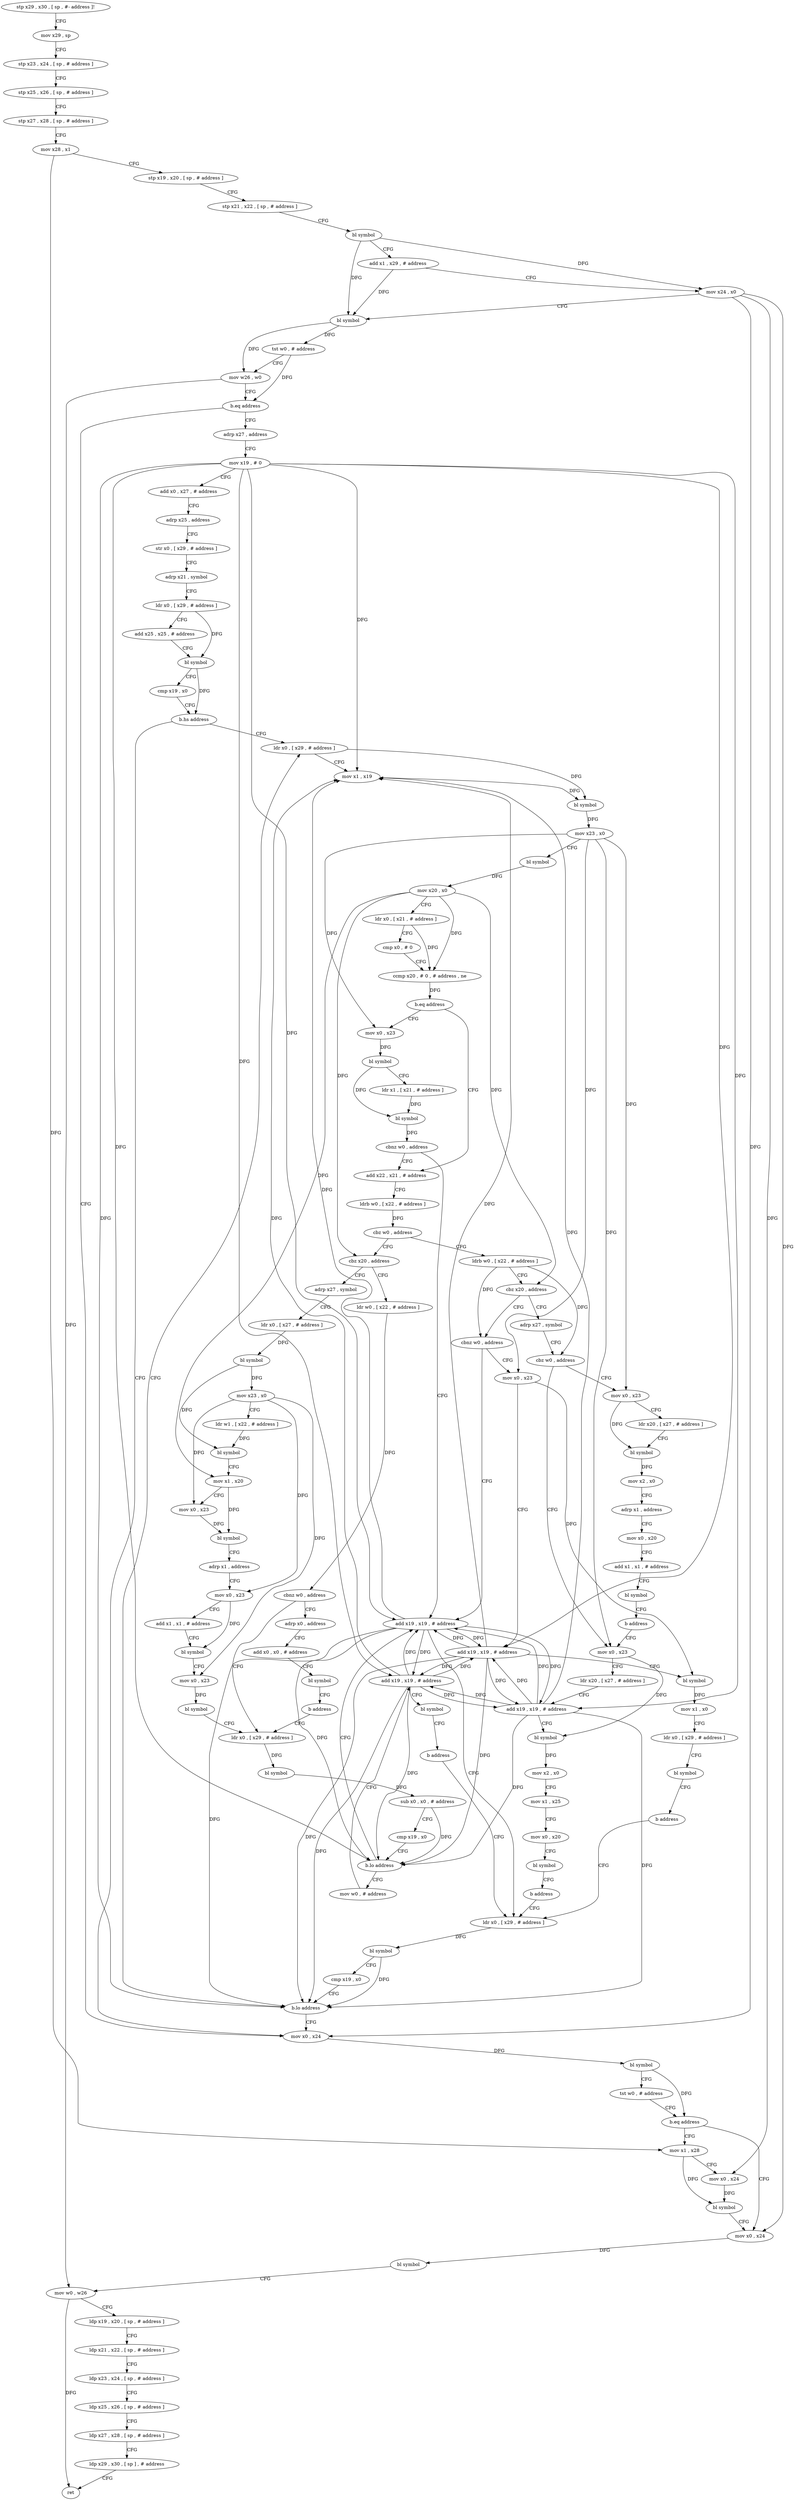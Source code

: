 digraph "func" {
"4217352" [label = "stp x29 , x30 , [ sp , #- address ]!" ]
"4217356" [label = "mov x29 , sp" ]
"4217360" [label = "stp x23 , x24 , [ sp , # address ]" ]
"4217364" [label = "stp x25 , x26 , [ sp , # address ]" ]
"4217368" [label = "stp x27 , x28 , [ sp , # address ]" ]
"4217372" [label = "mov x28 , x1" ]
"4217376" [label = "stp x19 , x20 , [ sp , # address ]" ]
"4217380" [label = "stp x21 , x22 , [ sp , # address ]" ]
"4217384" [label = "bl symbol" ]
"4217388" [label = "add x1 , x29 , # address" ]
"4217392" [label = "mov x24 , x0" ]
"4217396" [label = "bl symbol" ]
"4217400" [label = "tst w0 , # address" ]
"4217404" [label = "mov w26 , w0" ]
"4217408" [label = "b.eq address" ]
"4217632" [label = "mov x0 , x24" ]
"4217412" [label = "adrp x27 , address" ]
"4217636" [label = "bl symbol" ]
"4217640" [label = "tst w0 , # address" ]
"4217644" [label = "b.eq address" ]
"4217660" [label = "mov x0 , x24" ]
"4217648" [label = "mov x1 , x28" ]
"4217416" [label = "mov x19 , # 0" ]
"4217420" [label = "add x0 , x27 , # address" ]
"4217424" [label = "adrp x25 , address" ]
"4217428" [label = "str x0 , [ x29 , # address ]" ]
"4217432" [label = "adrp x21 , symbol" ]
"4217436" [label = "ldr x0 , [ x29 , # address ]" ]
"4217440" [label = "add x25 , x25 , # address" ]
"4217444" [label = "bl symbol" ]
"4217448" [label = "cmp x19 , x0" ]
"4217452" [label = "b.hs address" ]
"4217456" [label = "ldr x0 , [ x29 , # address ]" ]
"4217664" [label = "bl symbol" ]
"4217668" [label = "mov w0 , w26" ]
"4217672" [label = "ldp x19 , x20 , [ sp , # address ]" ]
"4217676" [label = "ldp x21 , x22 , [ sp , # address ]" ]
"4217680" [label = "ldp x23 , x24 , [ sp , # address ]" ]
"4217684" [label = "ldp x25 , x26 , [ sp , # address ]" ]
"4217688" [label = "ldp x27 , x28 , [ sp , # address ]" ]
"4217692" [label = "ldp x29 , x30 , [ sp ] , # address" ]
"4217696" [label = "ret" ]
"4217652" [label = "mov x0 , x24" ]
"4217656" [label = "bl symbol" ]
"4217460" [label = "mov x1 , x19" ]
"4217464" [label = "bl symbol" ]
"4217468" [label = "mov x23 , x0" ]
"4217472" [label = "bl symbol" ]
"4217476" [label = "mov x20 , x0" ]
"4217480" [label = "ldr x0 , [ x21 , # address ]" ]
"4217484" [label = "cmp x0 , # 0" ]
"4217488" [label = "ccmp x20 , # 0 , # address , ne" ]
"4217492" [label = "b.eq address" ]
"4217516" [label = "add x22 , x21 , # address" ]
"4217496" [label = "mov x0 , x23" ]
"4217520" [label = "ldrb w0 , [ x22 , # address ]" ]
"4217524" [label = "cbz w0 , address" ]
"4217720" [label = "ldrb w0 , [ x22 , # address ]" ]
"4217528" [label = "cbz x20 , address" ]
"4217500" [label = "bl symbol" ]
"4217504" [label = "ldr x1 , [ x21 , # address ]" ]
"4217508" [label = "bl symbol" ]
"4217512" [label = "cbnz w0 , address" ]
"4217612" [label = "add x19 , x19 , # address" ]
"4217724" [label = "cbz x20 , address" ]
"4217840" [label = "cbnz w0 , address" ]
"4217728" [label = "adrp x27 , symbol" ]
"4217776" [label = "ldr w0 , [ x22 , # address ]" ]
"4217532" [label = "adrp x27 , symbol" ]
"4217616" [label = "ldr x0 , [ x29 , # address ]" ]
"4217844" [label = "mov x0 , x23" ]
"4217732" [label = "cbz w0 , address" ]
"4217800" [label = "mov x0 , x23" ]
"4217736" [label = "mov x0 , x23" ]
"4217780" [label = "cbnz w0 , address" ]
"4217592" [label = "ldr x0 , [ x29 , # address ]" ]
"4217784" [label = "adrp x0 , address" ]
"4217536" [label = "ldr x0 , [ x27 , # address ]" ]
"4217540" [label = "bl symbol" ]
"4217544" [label = "mov x23 , x0" ]
"4217548" [label = "ldr w1 , [ x22 , # address ]" ]
"4217552" [label = "bl symbol" ]
"4217556" [label = "mov x1 , x20" ]
"4217560" [label = "mov x0 , x23" ]
"4217564" [label = "bl symbol" ]
"4217568" [label = "adrp x1 , address" ]
"4217572" [label = "mov x0 , x23" ]
"4217576" [label = "add x1 , x1 , # address" ]
"4217580" [label = "bl symbol" ]
"4217584" [label = "mov x0 , x23" ]
"4217588" [label = "bl symbol" ]
"4217848" [label = "add x19 , x19 , # address" ]
"4217852" [label = "bl symbol" ]
"4217856" [label = "mov x1 , x0" ]
"4217860" [label = "ldr x0 , [ x29 , # address ]" ]
"4217864" [label = "bl symbol" ]
"4217868" [label = "b address" ]
"4217804" [label = "ldr x20 , [ x27 , # address ]" ]
"4217808" [label = "bl symbol" ]
"4217812" [label = "mov x2 , x0" ]
"4217816" [label = "adrp x1 , address" ]
"4217820" [label = "mov x0 , x20" ]
"4217824" [label = "add x1 , x1 , # address" ]
"4217828" [label = "bl symbol" ]
"4217832" [label = "b address" ]
"4217740" [label = "ldr x20 , [ x27 , # address ]" ]
"4217744" [label = "add x19 , x19 , # address" ]
"4217748" [label = "bl symbol" ]
"4217752" [label = "mov x2 , x0" ]
"4217756" [label = "mov x1 , x25" ]
"4217760" [label = "mov x0 , x20" ]
"4217764" [label = "bl symbol" ]
"4217768" [label = "b address" ]
"4217596" [label = "bl symbol" ]
"4217600" [label = "sub x0 , x0 , # address" ]
"4217604" [label = "cmp x19 , x0" ]
"4217608" [label = "b.lo address" ]
"4217704" [label = "mov w0 , # address" ]
"4217788" [label = "add x0 , x0 , # address" ]
"4217792" [label = "bl symbol" ]
"4217796" [label = "b address" ]
"4217708" [label = "add x19 , x19 , # address" ]
"4217712" [label = "bl symbol" ]
"4217716" [label = "b address" ]
"4217620" [label = "bl symbol" ]
"4217624" [label = "cmp x19 , x0" ]
"4217628" [label = "b.lo address" ]
"4217352" -> "4217356" [ label = "CFG" ]
"4217356" -> "4217360" [ label = "CFG" ]
"4217360" -> "4217364" [ label = "CFG" ]
"4217364" -> "4217368" [ label = "CFG" ]
"4217368" -> "4217372" [ label = "CFG" ]
"4217372" -> "4217376" [ label = "CFG" ]
"4217372" -> "4217648" [ label = "DFG" ]
"4217376" -> "4217380" [ label = "CFG" ]
"4217380" -> "4217384" [ label = "CFG" ]
"4217384" -> "4217388" [ label = "CFG" ]
"4217384" -> "4217392" [ label = "DFG" ]
"4217384" -> "4217396" [ label = "DFG" ]
"4217388" -> "4217392" [ label = "CFG" ]
"4217388" -> "4217396" [ label = "DFG" ]
"4217392" -> "4217396" [ label = "CFG" ]
"4217392" -> "4217632" [ label = "DFG" ]
"4217392" -> "4217660" [ label = "DFG" ]
"4217392" -> "4217652" [ label = "DFG" ]
"4217396" -> "4217400" [ label = "DFG" ]
"4217396" -> "4217404" [ label = "DFG" ]
"4217400" -> "4217404" [ label = "CFG" ]
"4217400" -> "4217408" [ label = "DFG" ]
"4217404" -> "4217408" [ label = "CFG" ]
"4217404" -> "4217668" [ label = "DFG" ]
"4217408" -> "4217632" [ label = "CFG" ]
"4217408" -> "4217412" [ label = "CFG" ]
"4217632" -> "4217636" [ label = "DFG" ]
"4217412" -> "4217416" [ label = "CFG" ]
"4217636" -> "4217640" [ label = "CFG" ]
"4217636" -> "4217644" [ label = "DFG" ]
"4217640" -> "4217644" [ label = "CFG" ]
"4217644" -> "4217660" [ label = "CFG" ]
"4217644" -> "4217648" [ label = "CFG" ]
"4217660" -> "4217664" [ label = "DFG" ]
"4217648" -> "4217652" [ label = "CFG" ]
"4217648" -> "4217656" [ label = "DFG" ]
"4217416" -> "4217420" [ label = "CFG" ]
"4217416" -> "4217460" [ label = "DFG" ]
"4217416" -> "4217612" [ label = "DFG" ]
"4217416" -> "4217628" [ label = "DFG" ]
"4217416" -> "4217848" [ label = "DFG" ]
"4217416" -> "4217744" [ label = "DFG" ]
"4217416" -> "4217608" [ label = "DFG" ]
"4217416" -> "4217708" [ label = "DFG" ]
"4217420" -> "4217424" [ label = "CFG" ]
"4217424" -> "4217428" [ label = "CFG" ]
"4217428" -> "4217432" [ label = "CFG" ]
"4217432" -> "4217436" [ label = "CFG" ]
"4217436" -> "4217440" [ label = "CFG" ]
"4217436" -> "4217444" [ label = "DFG" ]
"4217440" -> "4217444" [ label = "CFG" ]
"4217444" -> "4217448" [ label = "CFG" ]
"4217444" -> "4217452" [ label = "DFG" ]
"4217448" -> "4217452" [ label = "CFG" ]
"4217452" -> "4217632" [ label = "CFG" ]
"4217452" -> "4217456" [ label = "CFG" ]
"4217456" -> "4217460" [ label = "CFG" ]
"4217456" -> "4217464" [ label = "DFG" ]
"4217664" -> "4217668" [ label = "CFG" ]
"4217668" -> "4217672" [ label = "CFG" ]
"4217668" -> "4217696" [ label = "DFG" ]
"4217672" -> "4217676" [ label = "CFG" ]
"4217676" -> "4217680" [ label = "CFG" ]
"4217680" -> "4217684" [ label = "CFG" ]
"4217684" -> "4217688" [ label = "CFG" ]
"4217688" -> "4217692" [ label = "CFG" ]
"4217692" -> "4217696" [ label = "CFG" ]
"4217652" -> "4217656" [ label = "DFG" ]
"4217656" -> "4217660" [ label = "CFG" ]
"4217460" -> "4217464" [ label = "DFG" ]
"4217464" -> "4217468" [ label = "DFG" ]
"4217468" -> "4217472" [ label = "CFG" ]
"4217468" -> "4217496" [ label = "DFG" ]
"4217468" -> "4217844" [ label = "DFG" ]
"4217468" -> "4217800" [ label = "DFG" ]
"4217468" -> "4217736" [ label = "DFG" ]
"4217472" -> "4217476" [ label = "DFG" ]
"4217476" -> "4217480" [ label = "CFG" ]
"4217476" -> "4217488" [ label = "DFG" ]
"4217476" -> "4217724" [ label = "DFG" ]
"4217476" -> "4217528" [ label = "DFG" ]
"4217476" -> "4217556" [ label = "DFG" ]
"4217480" -> "4217484" [ label = "CFG" ]
"4217480" -> "4217488" [ label = "DFG" ]
"4217484" -> "4217488" [ label = "CFG" ]
"4217488" -> "4217492" [ label = "DFG" ]
"4217492" -> "4217516" [ label = "CFG" ]
"4217492" -> "4217496" [ label = "CFG" ]
"4217516" -> "4217520" [ label = "CFG" ]
"4217496" -> "4217500" [ label = "DFG" ]
"4217520" -> "4217524" [ label = "DFG" ]
"4217524" -> "4217720" [ label = "CFG" ]
"4217524" -> "4217528" [ label = "CFG" ]
"4217720" -> "4217724" [ label = "CFG" ]
"4217720" -> "4217840" [ label = "DFG" ]
"4217720" -> "4217732" [ label = "DFG" ]
"4217528" -> "4217776" [ label = "CFG" ]
"4217528" -> "4217532" [ label = "CFG" ]
"4217500" -> "4217504" [ label = "CFG" ]
"4217500" -> "4217508" [ label = "DFG" ]
"4217504" -> "4217508" [ label = "DFG" ]
"4217508" -> "4217512" [ label = "DFG" ]
"4217512" -> "4217612" [ label = "CFG" ]
"4217512" -> "4217516" [ label = "CFG" ]
"4217612" -> "4217616" [ label = "CFG" ]
"4217612" -> "4217460" [ label = "DFG" ]
"4217612" -> "4217628" [ label = "DFG" ]
"4217612" -> "4217848" [ label = "DFG" ]
"4217612" -> "4217744" [ label = "DFG" ]
"4217612" -> "4217608" [ label = "DFG" ]
"4217612" -> "4217708" [ label = "DFG" ]
"4217724" -> "4217840" [ label = "CFG" ]
"4217724" -> "4217728" [ label = "CFG" ]
"4217840" -> "4217612" [ label = "CFG" ]
"4217840" -> "4217844" [ label = "CFG" ]
"4217728" -> "4217732" [ label = "CFG" ]
"4217776" -> "4217780" [ label = "DFG" ]
"4217532" -> "4217536" [ label = "CFG" ]
"4217616" -> "4217620" [ label = "DFG" ]
"4217844" -> "4217848" [ label = "CFG" ]
"4217844" -> "4217852" [ label = "DFG" ]
"4217732" -> "4217800" [ label = "CFG" ]
"4217732" -> "4217736" [ label = "CFG" ]
"4217800" -> "4217804" [ label = "CFG" ]
"4217800" -> "4217808" [ label = "DFG" ]
"4217736" -> "4217740" [ label = "CFG" ]
"4217736" -> "4217748" [ label = "DFG" ]
"4217780" -> "4217592" [ label = "CFG" ]
"4217780" -> "4217784" [ label = "CFG" ]
"4217592" -> "4217596" [ label = "DFG" ]
"4217784" -> "4217788" [ label = "CFG" ]
"4217536" -> "4217540" [ label = "DFG" ]
"4217540" -> "4217544" [ label = "DFG" ]
"4217540" -> "4217552" [ label = "DFG" ]
"4217544" -> "4217548" [ label = "CFG" ]
"4217544" -> "4217560" [ label = "DFG" ]
"4217544" -> "4217572" [ label = "DFG" ]
"4217544" -> "4217584" [ label = "DFG" ]
"4217548" -> "4217552" [ label = "DFG" ]
"4217552" -> "4217556" [ label = "CFG" ]
"4217556" -> "4217560" [ label = "CFG" ]
"4217556" -> "4217564" [ label = "DFG" ]
"4217560" -> "4217564" [ label = "DFG" ]
"4217564" -> "4217568" [ label = "CFG" ]
"4217568" -> "4217572" [ label = "CFG" ]
"4217572" -> "4217576" [ label = "CFG" ]
"4217572" -> "4217580" [ label = "DFG" ]
"4217576" -> "4217580" [ label = "CFG" ]
"4217580" -> "4217584" [ label = "CFG" ]
"4217584" -> "4217588" [ label = "DFG" ]
"4217588" -> "4217592" [ label = "CFG" ]
"4217848" -> "4217852" [ label = "CFG" ]
"4217848" -> "4217460" [ label = "DFG" ]
"4217848" -> "4217612" [ label = "DFG" ]
"4217848" -> "4217628" [ label = "DFG" ]
"4217848" -> "4217744" [ label = "DFG" ]
"4217848" -> "4217608" [ label = "DFG" ]
"4217848" -> "4217708" [ label = "DFG" ]
"4217852" -> "4217856" [ label = "DFG" ]
"4217856" -> "4217860" [ label = "CFG" ]
"4217860" -> "4217864" [ label = "CFG" ]
"4217864" -> "4217868" [ label = "CFG" ]
"4217868" -> "4217616" [ label = "CFG" ]
"4217804" -> "4217808" [ label = "CFG" ]
"4217808" -> "4217812" [ label = "DFG" ]
"4217812" -> "4217816" [ label = "CFG" ]
"4217816" -> "4217820" [ label = "CFG" ]
"4217820" -> "4217824" [ label = "CFG" ]
"4217824" -> "4217828" [ label = "CFG" ]
"4217828" -> "4217832" [ label = "CFG" ]
"4217832" -> "4217736" [ label = "CFG" ]
"4217740" -> "4217744" [ label = "CFG" ]
"4217744" -> "4217748" [ label = "CFG" ]
"4217744" -> "4217460" [ label = "DFG" ]
"4217744" -> "4217612" [ label = "DFG" ]
"4217744" -> "4217848" [ label = "DFG" ]
"4217744" -> "4217628" [ label = "DFG" ]
"4217744" -> "4217608" [ label = "DFG" ]
"4217744" -> "4217708" [ label = "DFG" ]
"4217748" -> "4217752" [ label = "DFG" ]
"4217752" -> "4217756" [ label = "CFG" ]
"4217756" -> "4217760" [ label = "CFG" ]
"4217760" -> "4217764" [ label = "CFG" ]
"4217764" -> "4217768" [ label = "CFG" ]
"4217768" -> "4217616" [ label = "CFG" ]
"4217596" -> "4217600" [ label = "DFG" ]
"4217600" -> "4217604" [ label = "CFG" ]
"4217600" -> "4217608" [ label = "DFG" ]
"4217604" -> "4217608" [ label = "CFG" ]
"4217608" -> "4217704" [ label = "CFG" ]
"4217608" -> "4217612" [ label = "CFG" ]
"4217704" -> "4217708" [ label = "CFG" ]
"4217788" -> "4217792" [ label = "CFG" ]
"4217792" -> "4217796" [ label = "CFG" ]
"4217796" -> "4217592" [ label = "CFG" ]
"4217708" -> "4217712" [ label = "CFG" ]
"4217708" -> "4217460" [ label = "DFG" ]
"4217708" -> "4217612" [ label = "DFG" ]
"4217708" -> "4217848" [ label = "DFG" ]
"4217708" -> "4217744" [ label = "DFG" ]
"4217708" -> "4217628" [ label = "DFG" ]
"4217708" -> "4217608" [ label = "DFG" ]
"4217712" -> "4217716" [ label = "CFG" ]
"4217716" -> "4217616" [ label = "CFG" ]
"4217620" -> "4217624" [ label = "CFG" ]
"4217620" -> "4217628" [ label = "DFG" ]
"4217624" -> "4217628" [ label = "CFG" ]
"4217628" -> "4217456" [ label = "CFG" ]
"4217628" -> "4217632" [ label = "CFG" ]
}

